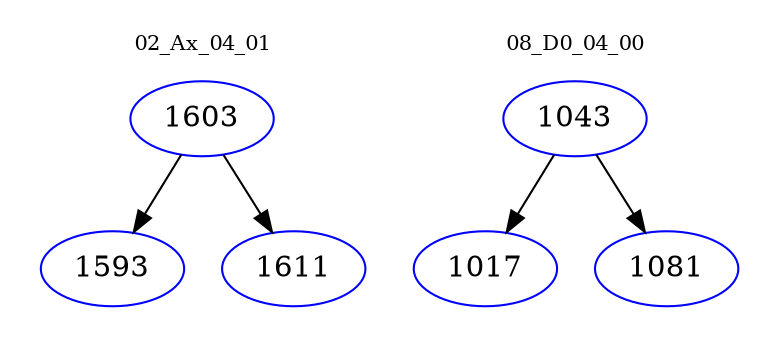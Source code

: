 digraph{
subgraph cluster_0 {
color = white
label = "02_Ax_04_01";
fontsize=10;
T0_1603 [label="1603", color="blue"]
T0_1603 -> T0_1593 [color="black"]
T0_1593 [label="1593", color="blue"]
T0_1603 -> T0_1611 [color="black"]
T0_1611 [label="1611", color="blue"]
}
subgraph cluster_1 {
color = white
label = "08_D0_04_00";
fontsize=10;
T1_1043 [label="1043", color="blue"]
T1_1043 -> T1_1017 [color="black"]
T1_1017 [label="1017", color="blue"]
T1_1043 -> T1_1081 [color="black"]
T1_1081 [label="1081", color="blue"]
}
}
